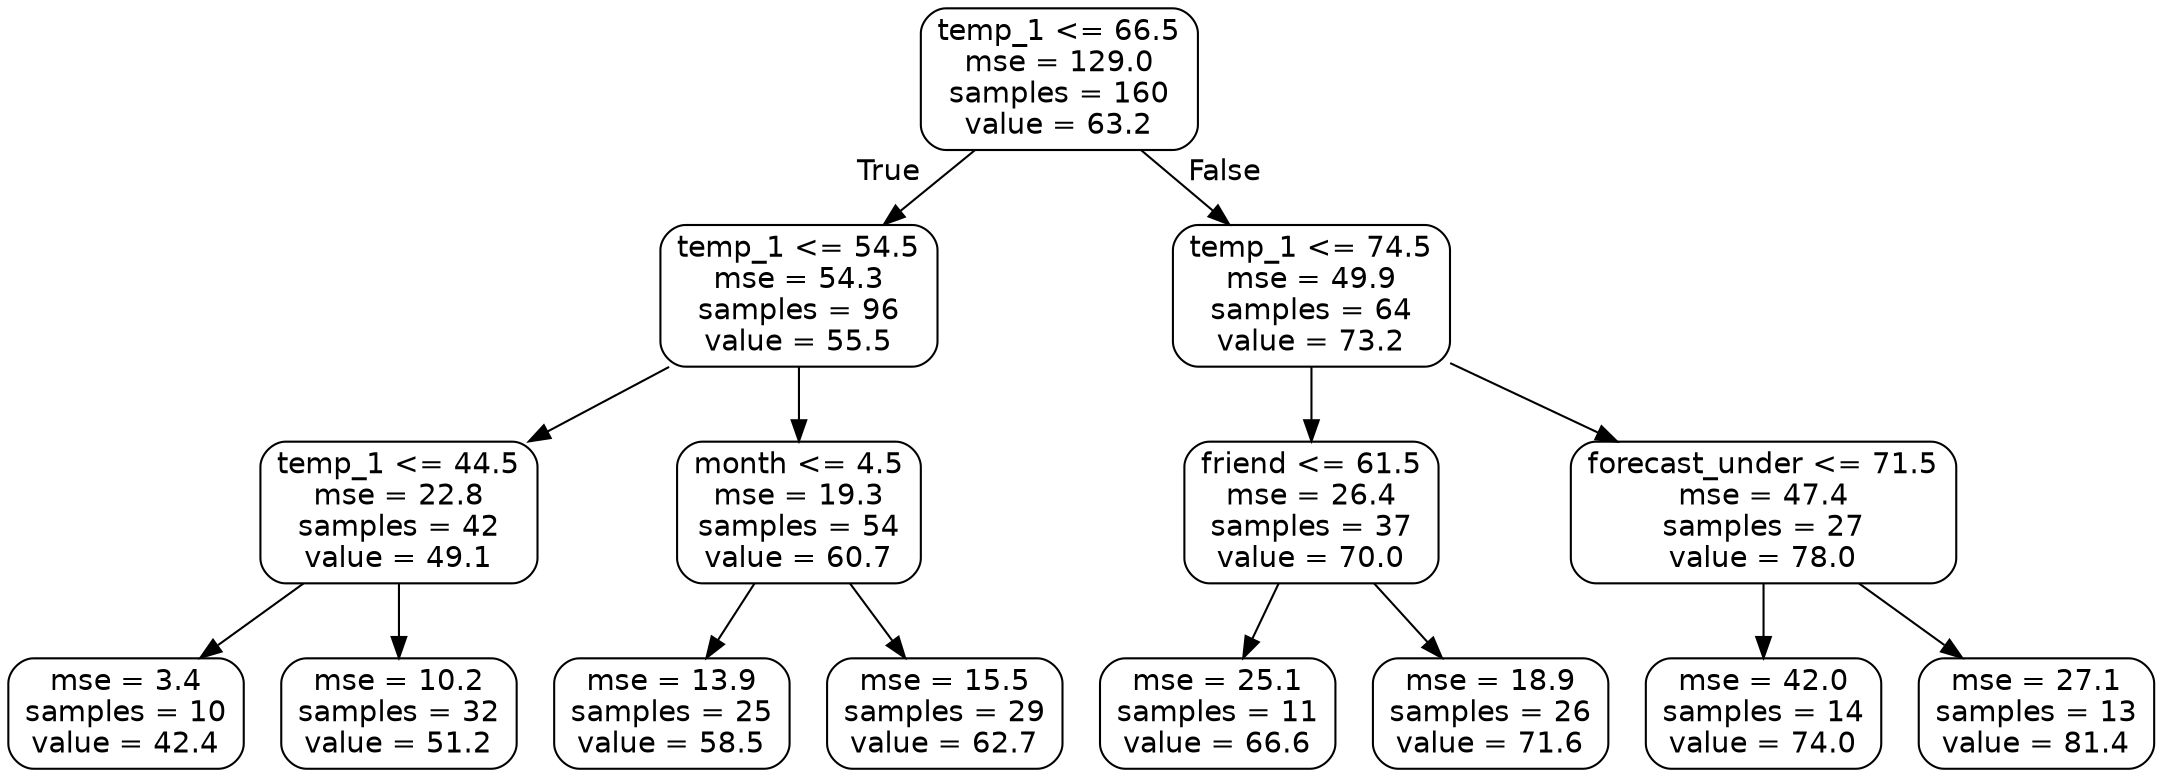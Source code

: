 digraph Tree {
node [shape=box, style="rounded", color="black", fontname=helvetica] ;
edge [fontname=helvetica] ;
0 [label="temp_1 <= 66.5\nmse = 129.0\nsamples = 160\nvalue = 63.2"] ;
1 [label="temp_1 <= 54.5\nmse = 54.3\nsamples = 96\nvalue = 55.5"] ;
0 -> 1 [labeldistance=2.5, labelangle=45, headlabel="True"] ;
2 [label="temp_1 <= 44.5\nmse = 22.8\nsamples = 42\nvalue = 49.1"] ;
1 -> 2 ;
3 [label="mse = 3.4\nsamples = 10\nvalue = 42.4"] ;
2 -> 3 ;
4 [label="mse = 10.2\nsamples = 32\nvalue = 51.2"] ;
2 -> 4 ;
5 [label="month <= 4.5\nmse = 19.3\nsamples = 54\nvalue = 60.7"] ;
1 -> 5 ;
6 [label="mse = 13.9\nsamples = 25\nvalue = 58.5"] ;
5 -> 6 ;
7 [label="mse = 15.5\nsamples = 29\nvalue = 62.7"] ;
5 -> 7 ;
8 [label="temp_1 <= 74.5\nmse = 49.9\nsamples = 64\nvalue = 73.2"] ;
0 -> 8 [labeldistance=2.5, labelangle=-45, headlabel="False"] ;
9 [label="friend <= 61.5\nmse = 26.4\nsamples = 37\nvalue = 70.0"] ;
8 -> 9 ;
10 [label="mse = 25.1\nsamples = 11\nvalue = 66.6"] ;
9 -> 10 ;
11 [label="mse = 18.9\nsamples = 26\nvalue = 71.6"] ;
9 -> 11 ;
12 [label="forecast_under <= 71.5\nmse = 47.4\nsamples = 27\nvalue = 78.0"] ;
8 -> 12 ;
13 [label="mse = 42.0\nsamples = 14\nvalue = 74.0"] ;
12 -> 13 ;
14 [label="mse = 27.1\nsamples = 13\nvalue = 81.4"] ;
12 -> 14 ;
}